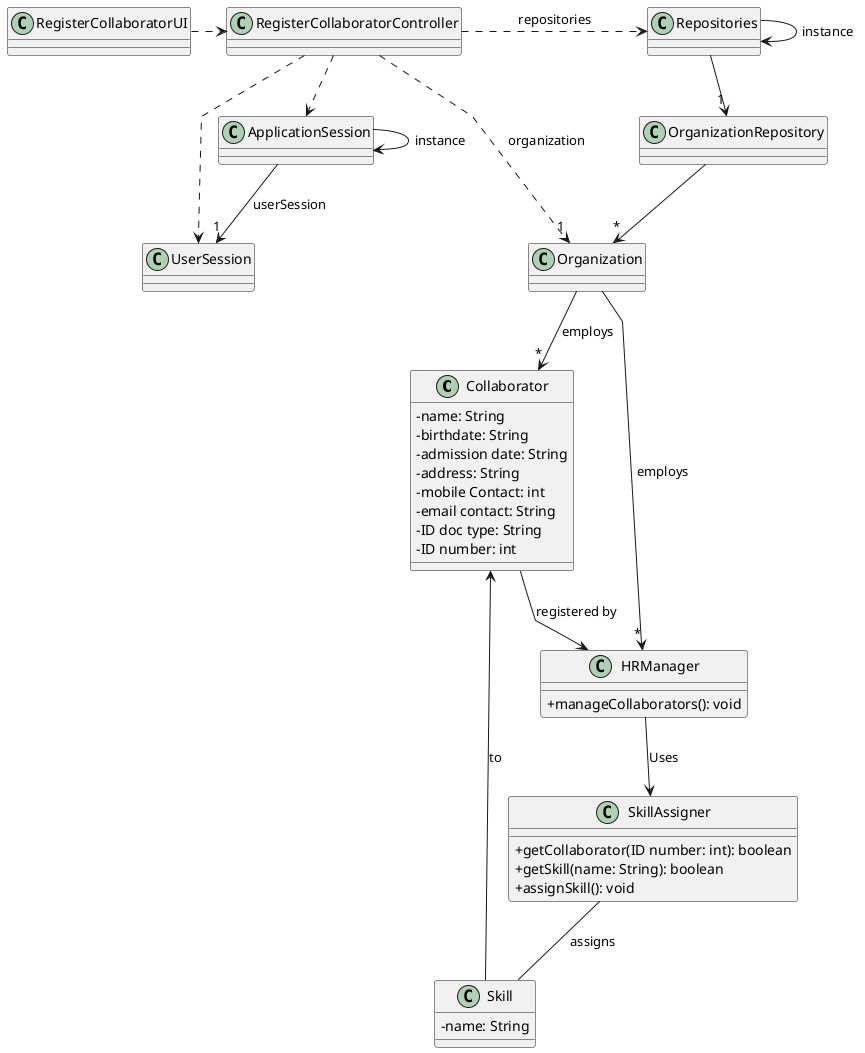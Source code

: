 @startuml
'skinparam monochrome true
skinparam packageStyle rectangle
skinparam shadowing false
skinparam linetype polyline
'skinparam linetype orto

skinparam classAttributeIconSize 0

'left to right direction

class Collaborator {
    - name: String
    - birthdate: String
    - admission date: String
    - address: String
    - mobile Contact: int
    - email contact: String
    - ID doc type: String
    - ID number: int
}

class SkillAssigner {
    + getCollaborator(ID number: int): boolean
    + getSkill(name: String): boolean
    + assignSkill(): void
}

class Skill {
    - name: String
}

class HRManager {
    + manageCollaborators(): void
}

SkillAssigner -- Skill: assigns
Skill --> Collaborator: to
HRManager --> SkillAssigner: Uses


Repositories -> Repositories : instance
ApplicationSession -> ApplicationSession : instance

RegisterCollaboratorUI .> RegisterCollaboratorController

RegisterCollaboratorController .> Repositories : repositories

Repositories --> "1" OrganizationRepository

OrganizationRepository --> "*" Organization
ApplicationSession --> "1" UserSession : userSession

RegisterCollaboratorController ..> "1" Organization : organization
RegisterCollaboratorController ..> ApplicationSession
RegisterCollaboratorController ..> UserSession
Collaborator --> HRManager : registered by

Organization --> "*" HRManager : employs
Organization --> "*" Collaborator : employs

@enduml